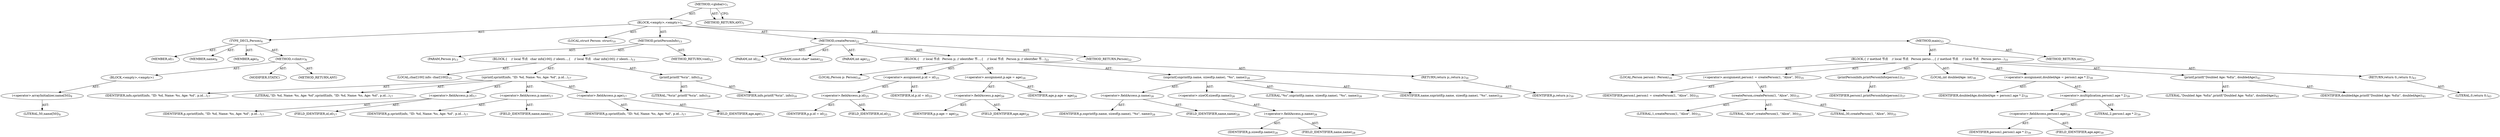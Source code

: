 digraph "&lt;global&gt;" {  
"10" [label = <(METHOD,&lt;global&gt;)<SUB>1</SUB>> ]
"11" [label = <(BLOCK,&lt;empty&gt;,&lt;empty&gt;)<SUB>1</SUB>> ]
"12" [label = <(TYPE_DECL,Person)<SUB>6</SUB>> ]
"13" [label = <(MEMBER,id)<SUB>7</SUB>> ]
"14" [label = <(MEMBER,name)<SUB>8</SUB>> ]
"15" [label = <(MEMBER,age)<SUB>9</SUB>> ]
"16" [label = <(METHOD,&lt;clinit&gt;)<SUB>6</SUB>> ]
"17" [label = <(BLOCK,&lt;empty&gt;,&lt;empty&gt;)> ]
"18" [label = <(&lt;operator&gt;.arrayInitializer,name[50])<SUB>8</SUB>> ]
"19" [label = <(LITERAL,50,name[50])<SUB>8</SUB>> ]
"20" [label = <(MODIFIER,STATIC)> ]
"21" [label = <(METHOD_RETURN,ANY)> ]
"22" [label = <(LOCAL,struct Person: struct)<SUB>10</SUB>> ]
"23" [label = <(METHOD,printPersonInfo)<SUB>13</SUB>> ]
"24" [label = <(PARAM,Person p)<SUB>13</SUB>> ]
"25" [label = <(BLOCK,{
    // local 节点
    char info[100]; // identi...,{
    // local 节点
    char info[100]; // identi...)<SUB>13</SUB>> ]
"26" [label = <(LOCAL,char[100] info: char[100])<SUB>15</SUB>> ]
"27" [label = <(sprintf,sprintf(info, &quot;ID: %d, Name: %s, Age: %d&quot;, p.id...)<SUB>17</SUB>> ]
"28" [label = <(IDENTIFIER,info,sprintf(info, &quot;ID: %d, Name: %s, Age: %d&quot;, p.id...)<SUB>17</SUB>> ]
"29" [label = <(LITERAL,&quot;ID: %d, Name: %s, Age: %d&quot;,sprintf(info, &quot;ID: %d, Name: %s, Age: %d&quot;, p.id...)<SUB>17</SUB>> ]
"30" [label = <(&lt;operator&gt;.fieldAccess,p.id)<SUB>17</SUB>> ]
"31" [label = <(IDENTIFIER,p,sprintf(info, &quot;ID: %d, Name: %s, Age: %d&quot;, p.id...)<SUB>17</SUB>> ]
"32" [label = <(FIELD_IDENTIFIER,id,id)<SUB>17</SUB>> ]
"33" [label = <(&lt;operator&gt;.fieldAccess,p.name)<SUB>17</SUB>> ]
"34" [label = <(IDENTIFIER,p,sprintf(info, &quot;ID: %d, Name: %s, Age: %d&quot;, p.id...)<SUB>17</SUB>> ]
"35" [label = <(FIELD_IDENTIFIER,name,name)<SUB>17</SUB>> ]
"36" [label = <(&lt;operator&gt;.fieldAccess,p.age)<SUB>17</SUB>> ]
"37" [label = <(IDENTIFIER,p,sprintf(info, &quot;ID: %d, Name: %s, Age: %d&quot;, p.id...)<SUB>17</SUB>> ]
"38" [label = <(FIELD_IDENTIFIER,age,age)<SUB>17</SUB>> ]
"39" [label = <(printf,printf(&quot;%s\n&quot;, info))<SUB>18</SUB>> ]
"40" [label = <(LITERAL,&quot;%s\n&quot;,printf(&quot;%s\n&quot;, info))<SUB>18</SUB>> ]
"41" [label = <(IDENTIFIER,info,printf(&quot;%s\n&quot;, info))<SUB>18</SUB>> ]
"42" [label = <(METHOD_RETURN,void)<SUB>13</SUB>> ]
"44" [label = <(METHOD,createPerson)<SUB>22</SUB>> ]
"45" [label = <(PARAM,int id)<SUB>22</SUB>> ]
"46" [label = <(PARAM,const char* name)<SUB>22</SUB>> ]
"47" [label = <(PARAM,int age)<SUB>22</SUB>> ]
"48" [label = <(BLOCK,{
    // local 节点
    Person p; // identifier 节...,{
    // local 节点
    Person p; // identifier 节...)<SUB>22</SUB>> ]
"49" [label = <(LOCAL,Person p: Person)<SUB>24</SUB>> ]
"50" [label = <(&lt;operator&gt;.assignment,p.id = id)<SUB>25</SUB>> ]
"51" [label = <(&lt;operator&gt;.fieldAccess,p.id)<SUB>25</SUB>> ]
"52" [label = <(IDENTIFIER,p,p.id = id)<SUB>25</SUB>> ]
"53" [label = <(FIELD_IDENTIFIER,id,id)<SUB>25</SUB>> ]
"54" [label = <(IDENTIFIER,id,p.id = id)<SUB>25</SUB>> ]
"55" [label = <(&lt;operator&gt;.assignment,p.age = age)<SUB>26</SUB>> ]
"56" [label = <(&lt;operator&gt;.fieldAccess,p.age)<SUB>26</SUB>> ]
"57" [label = <(IDENTIFIER,p,p.age = age)<SUB>26</SUB>> ]
"58" [label = <(FIELD_IDENTIFIER,age,age)<SUB>26</SUB>> ]
"59" [label = <(IDENTIFIER,age,p.age = age)<SUB>26</SUB>> ]
"60" [label = <(snprintf,snprintf(p.name, sizeof(p.name), &quot;%s&quot;, name))<SUB>28</SUB>> ]
"61" [label = <(&lt;operator&gt;.fieldAccess,p.name)<SUB>28</SUB>> ]
"62" [label = <(IDENTIFIER,p,snprintf(p.name, sizeof(p.name), &quot;%s&quot;, name))<SUB>28</SUB>> ]
"63" [label = <(FIELD_IDENTIFIER,name,name)<SUB>28</SUB>> ]
"64" [label = <(&lt;operator&gt;.sizeOf,sizeof(p.name))<SUB>28</SUB>> ]
"65" [label = <(&lt;operator&gt;.fieldAccess,p.name)<SUB>28</SUB>> ]
"66" [label = <(IDENTIFIER,p,sizeof(p.name))<SUB>28</SUB>> ]
"67" [label = <(FIELD_IDENTIFIER,name,name)<SUB>28</SUB>> ]
"68" [label = <(LITERAL,&quot;%s&quot;,snprintf(p.name, sizeof(p.name), &quot;%s&quot;, name))<SUB>28</SUB>> ]
"69" [label = <(IDENTIFIER,name,snprintf(p.name, sizeof(p.name), &quot;%s&quot;, name))<SUB>28</SUB>> ]
"70" [label = <(RETURN,return p;,return p;)<SUB>30</SUB>> ]
"71" [label = <(IDENTIFIER,p,return p;)<SUB>30</SUB>> ]
"72" [label = <(METHOD_RETURN,Person)<SUB>22</SUB>> ]
"74" [label = <(METHOD,main)<SUB>33</SUB>> ]
"75" [label = <(BLOCK,{ // method 节点
    // local 节点
    Person perso...,{ // method 节点
    // local 节点
    Person perso...)<SUB>33</SUB>> ]
"76" [label = <(LOCAL,Person person1: Person)<SUB>35</SUB>> ]
"77" [label = <(&lt;operator&gt;.assignment,person1 = createPerson(1, &quot;Alice&quot;, 30))<SUB>35</SUB>> ]
"78" [label = <(IDENTIFIER,person1,person1 = createPerson(1, &quot;Alice&quot;, 30))<SUB>35</SUB>> ]
"79" [label = <(createPerson,createPerson(1, &quot;Alice&quot;, 30))<SUB>35</SUB>> ]
"80" [label = <(LITERAL,1,createPerson(1, &quot;Alice&quot;, 30))<SUB>35</SUB>> ]
"81" [label = <(LITERAL,&quot;Alice&quot;,createPerson(1, &quot;Alice&quot;, 30))<SUB>35</SUB>> ]
"82" [label = <(LITERAL,30,createPerson(1, &quot;Alice&quot;, 30))<SUB>35</SUB>> ]
"83" [label = <(printPersonInfo,printPersonInfo(person1))<SUB>37</SUB>> ]
"84" [label = <(IDENTIFIER,person1,printPersonInfo(person1))<SUB>37</SUB>> ]
"85" [label = <(LOCAL,int doubledAge: int)<SUB>39</SUB>> ]
"86" [label = <(&lt;operator&gt;.assignment,doubledAge = person1.age * 2)<SUB>39</SUB>> ]
"87" [label = <(IDENTIFIER,doubledAge,doubledAge = person1.age * 2)<SUB>39</SUB>> ]
"88" [label = <(&lt;operator&gt;.multiplication,person1.age * 2)<SUB>39</SUB>> ]
"89" [label = <(&lt;operator&gt;.fieldAccess,person1.age)<SUB>39</SUB>> ]
"90" [label = <(IDENTIFIER,person1,person1.age * 2)<SUB>39</SUB>> ]
"91" [label = <(FIELD_IDENTIFIER,age,age)<SUB>39</SUB>> ]
"92" [label = <(LITERAL,2,person1.age * 2)<SUB>39</SUB>> ]
"93" [label = <(printf,printf(&quot;Doubled Age: %d\n&quot;, doubledAge))<SUB>41</SUB>> ]
"94" [label = <(LITERAL,&quot;Doubled Age: %d\n&quot;,printf(&quot;Doubled Age: %d\n&quot;, doubledAge))<SUB>41</SUB>> ]
"95" [label = <(IDENTIFIER,doubledAge,printf(&quot;Doubled Age: %d\n&quot;, doubledAge))<SUB>41</SUB>> ]
"96" [label = <(RETURN,return 0;,return 0;)<SUB>43</SUB>> ]
"97" [label = <(LITERAL,0,return 0;)<SUB>43</SUB>> ]
"98" [label = <(METHOD_RETURN,int)<SUB>33</SUB>> ]
"100" [label = <(METHOD_RETURN,ANY)<SUB>1</SUB>> ]
  "10" -> "11"  [ label = "AST: "] 
  "10" -> "100"  [ label = "AST: "] 
  "11" -> "12"  [ label = "AST: "] 
  "11" -> "22"  [ label = "AST: "] 
  "11" -> "23"  [ label = "AST: "] 
  "11" -> "44"  [ label = "AST: "] 
  "11" -> "74"  [ label = "AST: "] 
  "12" -> "13"  [ label = "AST: "] 
  "12" -> "14"  [ label = "AST: "] 
  "12" -> "15"  [ label = "AST: "] 
  "12" -> "16"  [ label = "AST: "] 
  "16" -> "17"  [ label = "AST: "] 
  "16" -> "20"  [ label = "AST: "] 
  "16" -> "21"  [ label = "AST: "] 
  "17" -> "18"  [ label = "AST: "] 
  "18" -> "19"  [ label = "AST: "] 
  "23" -> "24"  [ label = "AST: "] 
  "23" -> "25"  [ label = "AST: "] 
  "23" -> "42"  [ label = "AST: "] 
  "25" -> "26"  [ label = "AST: "] 
  "25" -> "27"  [ label = "AST: "] 
  "25" -> "39"  [ label = "AST: "] 
  "27" -> "28"  [ label = "AST: "] 
  "27" -> "29"  [ label = "AST: "] 
  "27" -> "30"  [ label = "AST: "] 
  "27" -> "33"  [ label = "AST: "] 
  "27" -> "36"  [ label = "AST: "] 
  "30" -> "31"  [ label = "AST: "] 
  "30" -> "32"  [ label = "AST: "] 
  "33" -> "34"  [ label = "AST: "] 
  "33" -> "35"  [ label = "AST: "] 
  "36" -> "37"  [ label = "AST: "] 
  "36" -> "38"  [ label = "AST: "] 
  "39" -> "40"  [ label = "AST: "] 
  "39" -> "41"  [ label = "AST: "] 
  "44" -> "45"  [ label = "AST: "] 
  "44" -> "46"  [ label = "AST: "] 
  "44" -> "47"  [ label = "AST: "] 
  "44" -> "48"  [ label = "AST: "] 
  "44" -> "72"  [ label = "AST: "] 
  "48" -> "49"  [ label = "AST: "] 
  "48" -> "50"  [ label = "AST: "] 
  "48" -> "55"  [ label = "AST: "] 
  "48" -> "60"  [ label = "AST: "] 
  "48" -> "70"  [ label = "AST: "] 
  "50" -> "51"  [ label = "AST: "] 
  "50" -> "54"  [ label = "AST: "] 
  "51" -> "52"  [ label = "AST: "] 
  "51" -> "53"  [ label = "AST: "] 
  "55" -> "56"  [ label = "AST: "] 
  "55" -> "59"  [ label = "AST: "] 
  "56" -> "57"  [ label = "AST: "] 
  "56" -> "58"  [ label = "AST: "] 
  "60" -> "61"  [ label = "AST: "] 
  "60" -> "64"  [ label = "AST: "] 
  "60" -> "68"  [ label = "AST: "] 
  "60" -> "69"  [ label = "AST: "] 
  "61" -> "62"  [ label = "AST: "] 
  "61" -> "63"  [ label = "AST: "] 
  "64" -> "65"  [ label = "AST: "] 
  "65" -> "66"  [ label = "AST: "] 
  "65" -> "67"  [ label = "AST: "] 
  "70" -> "71"  [ label = "AST: "] 
  "74" -> "75"  [ label = "AST: "] 
  "74" -> "98"  [ label = "AST: "] 
  "75" -> "76"  [ label = "AST: "] 
  "75" -> "77"  [ label = "AST: "] 
  "75" -> "83"  [ label = "AST: "] 
  "75" -> "85"  [ label = "AST: "] 
  "75" -> "86"  [ label = "AST: "] 
  "75" -> "93"  [ label = "AST: "] 
  "75" -> "96"  [ label = "AST: "] 
  "77" -> "78"  [ label = "AST: "] 
  "77" -> "79"  [ label = "AST: "] 
  "79" -> "80"  [ label = "AST: "] 
  "79" -> "81"  [ label = "AST: "] 
  "79" -> "82"  [ label = "AST: "] 
  "83" -> "84"  [ label = "AST: "] 
  "86" -> "87"  [ label = "AST: "] 
  "86" -> "88"  [ label = "AST: "] 
  "88" -> "89"  [ label = "AST: "] 
  "88" -> "92"  [ label = "AST: "] 
  "89" -> "90"  [ label = "AST: "] 
  "89" -> "91"  [ label = "AST: "] 
  "93" -> "94"  [ label = "AST: "] 
  "93" -> "95"  [ label = "AST: "] 
  "96" -> "97"  [ label = "AST: "] 
  "10" -> "100"  [ label = "CFG: "] 
}
